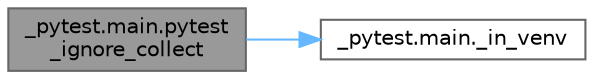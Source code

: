 digraph "_pytest.main.pytest_ignore_collect"
{
 // LATEX_PDF_SIZE
  bgcolor="transparent";
  edge [fontname=Helvetica,fontsize=10,labelfontname=Helvetica,labelfontsize=10];
  node [fontname=Helvetica,fontsize=10,shape=box,height=0.2,width=0.4];
  rankdir="LR";
  Node1 [id="Node000001",label="_pytest.main.pytest\l_ignore_collect",height=0.2,width=0.4,color="gray40", fillcolor="grey60", style="filled", fontcolor="black",tooltip=" "];
  Node1 -> Node2 [id="edge1_Node000001_Node000002",color="steelblue1",style="solid",tooltip=" "];
  Node2 [id="Node000002",label="_pytest.main._in_venv",height=0.2,width=0.4,color="grey40", fillcolor="white", style="filled",URL="$namespace__pytest_1_1main.html#ac7a4a6c35ceab913a5b745e00a1324d9",tooltip=" "];
}
